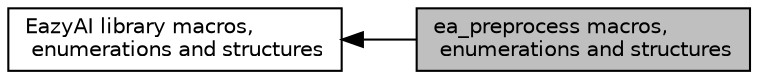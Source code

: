 digraph "ea_preprocess macros, enumerations and structures"
{
  bgcolor="transparent";
  edge [fontname="Helvetica",fontsize="10",labelfontname="Helvetica",labelfontsize="10"];
  node [fontname="Helvetica",fontsize="10",shape=box];
  rankdir=LR;
  Node2 [label="EazyAI library macros,\l enumerations and structures",height=0.2,width=0.4,color="black",URL="$de/d5b/group__eazyai-api-helper.html",tooltip="Definition of macros, enumerations and structures in EazyAI library."];
  Node1 [label="ea_preprocess macros,\l enumerations and structures",height=0.2,width=0.4,color="black", fillcolor="grey75", style="filled", fontcolor="black",tooltip="Definition of ea_preprocess macros, enumerations and structures."];
  Node2->Node1 [shape=plaintext, dir="back", style="solid"];
}
